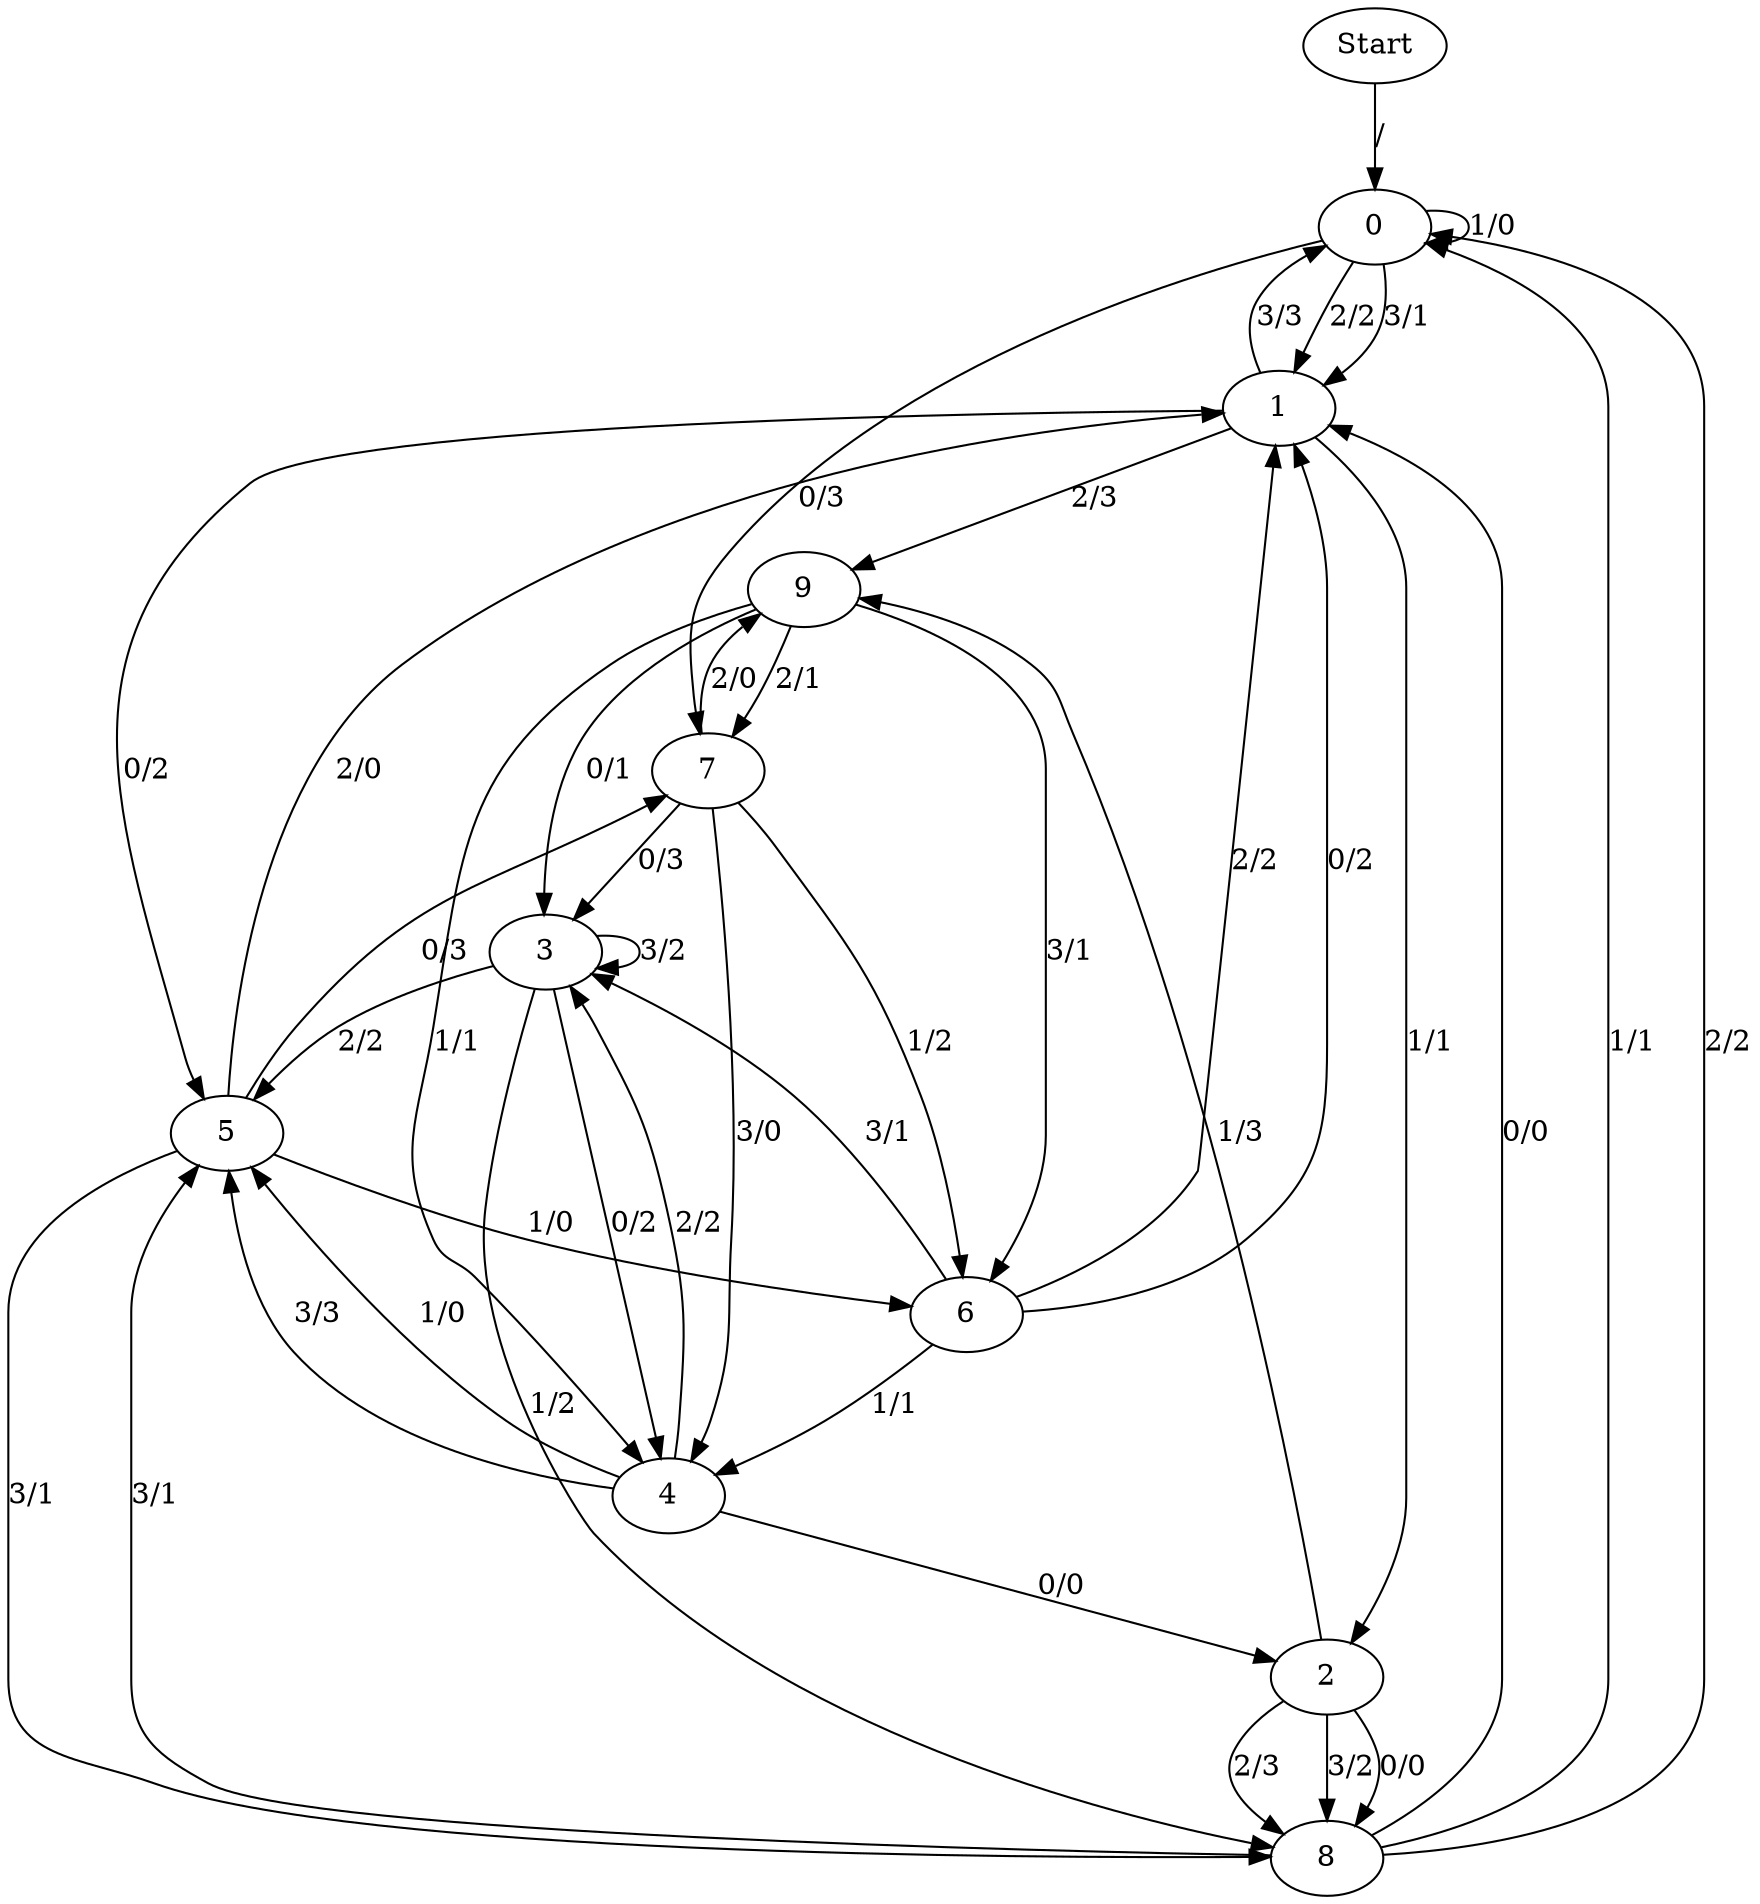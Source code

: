 digraph {
	Start -> 0 [label="/"]
	0 -> 0 [label="1/0"]
	0 -> 1 [label="2/2"]
	0 -> 1 [label="3/1"]
	0 -> 7 [label="0/3"]
	1 -> 5 [label="0/2"]
	1 -> 2 [label="1/1"]
	1 -> 9 [label="2/3"]
	1 -> 0 [label="3/3"]
	2 -> 8 [label="2/3"]
	2 -> 8 [label="3/2"]
	2 -> 8 [label="0/0"]
	2 -> 9 [label="1/3"]
	8 -> 5 [label="3/1"]
	8 -> 1 [label="0/0"]
	8 -> 0 [label="1/1"]
	8 -> 0 [label="2/2"]
	5 -> 7 [label="0/3"]
	5 -> 6 [label="1/0"]
	5 -> 1 [label="2/0"]
	5 -> 8 [label="3/1"]
	7 -> 6 [label="1/2"]
	7 -> 9 [label="2/0"]
	7 -> 4 [label="3/0"]
	7 -> 3 [label="0/3"]
	9 -> 3 [label="0/1"]
	9 -> 4 [label="1/1"]
	9 -> 7 [label="2/1"]
	9 -> 6 [label="3/1"]
	6 -> 1 [label="0/2"]
	6 -> 4 [label="1/1"]
	6 -> 1 [label="2/2"]
	6 -> 3 [label="3/1"]
	3 -> 3 [label="3/2"]
	3 -> 4 [label="0/2"]
	3 -> 8 [label="1/2"]
	3 -> 5 [label="2/2"]
	4 -> 2 [label="0/0"]
	4 -> 5 [label="1/0"]
	4 -> 3 [label="2/2"]
	4 -> 5 [label="3/3"]
}